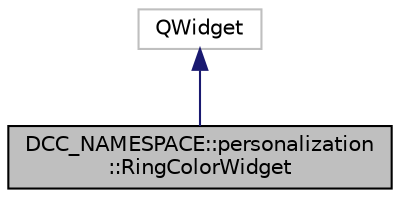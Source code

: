 digraph "DCC_NAMESPACE::personalization::RingColorWidget"
{
  edge [fontname="Helvetica",fontsize="10",labelfontname="Helvetica",labelfontsize="10"];
  node [fontname="Helvetica",fontsize="10",shape=record];
  Node2 [label="DCC_NAMESPACE::personalization\l::RingColorWidget",height=0.2,width=0.4,color="black", fillcolor="grey75", style="filled", fontcolor="black"];
  Node3 -> Node2 [dir="back",color="midnightblue",fontsize="10",style="solid",fontname="Helvetica"];
  Node3 [label="QWidget",height=0.2,width=0.4,color="grey75", fillcolor="white", style="filled"];
}
